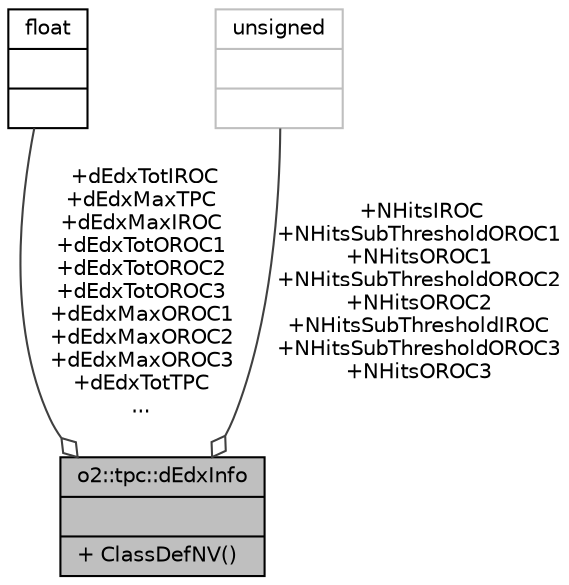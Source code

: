 digraph "o2::tpc::dEdxInfo"
{
 // INTERACTIVE_SVG=YES
  bgcolor="transparent";
  edge [fontname="Helvetica",fontsize="10",labelfontname="Helvetica",labelfontsize="10"];
  node [fontname="Helvetica",fontsize="10",shape=record];
  Node1 [label="{o2::tpc::dEdxInfo\n||+ ClassDefNV()\l}",height=0.2,width=0.4,color="black", fillcolor="grey75", style="filled", fontcolor="black"];
  Node2 -> Node1 [color="grey25",fontsize="10",style="solid",label=" +dEdxTotIROC\n+dEdxMaxTPC\n+dEdxMaxIROC\n+dEdxTotOROC1\n+dEdxTotOROC2\n+dEdxTotOROC3\n+dEdxMaxOROC1\n+dEdxMaxOROC2\n+dEdxMaxOROC3\n+dEdxTotTPC\n..." ,arrowhead="odiamond",fontname="Helvetica"];
  Node2 [label="{float\n||}",height=0.2,width=0.4,color="black",URL="$d4/dc3/classfloat.html"];
  Node3 -> Node1 [color="grey25",fontsize="10",style="solid",label=" +NHitsIROC\n+NHitsSubThresholdOROC1\n+NHitsOROC1\n+NHitsSubThresholdOROC2\n+NHitsOROC2\n+NHitsSubThresholdIROC\n+NHitsSubThresholdOROC3\n+NHitsOROC3" ,arrowhead="odiamond",fontname="Helvetica"];
  Node3 [label="{unsigned\n||}",height=0.2,width=0.4,color="grey75"];
}
